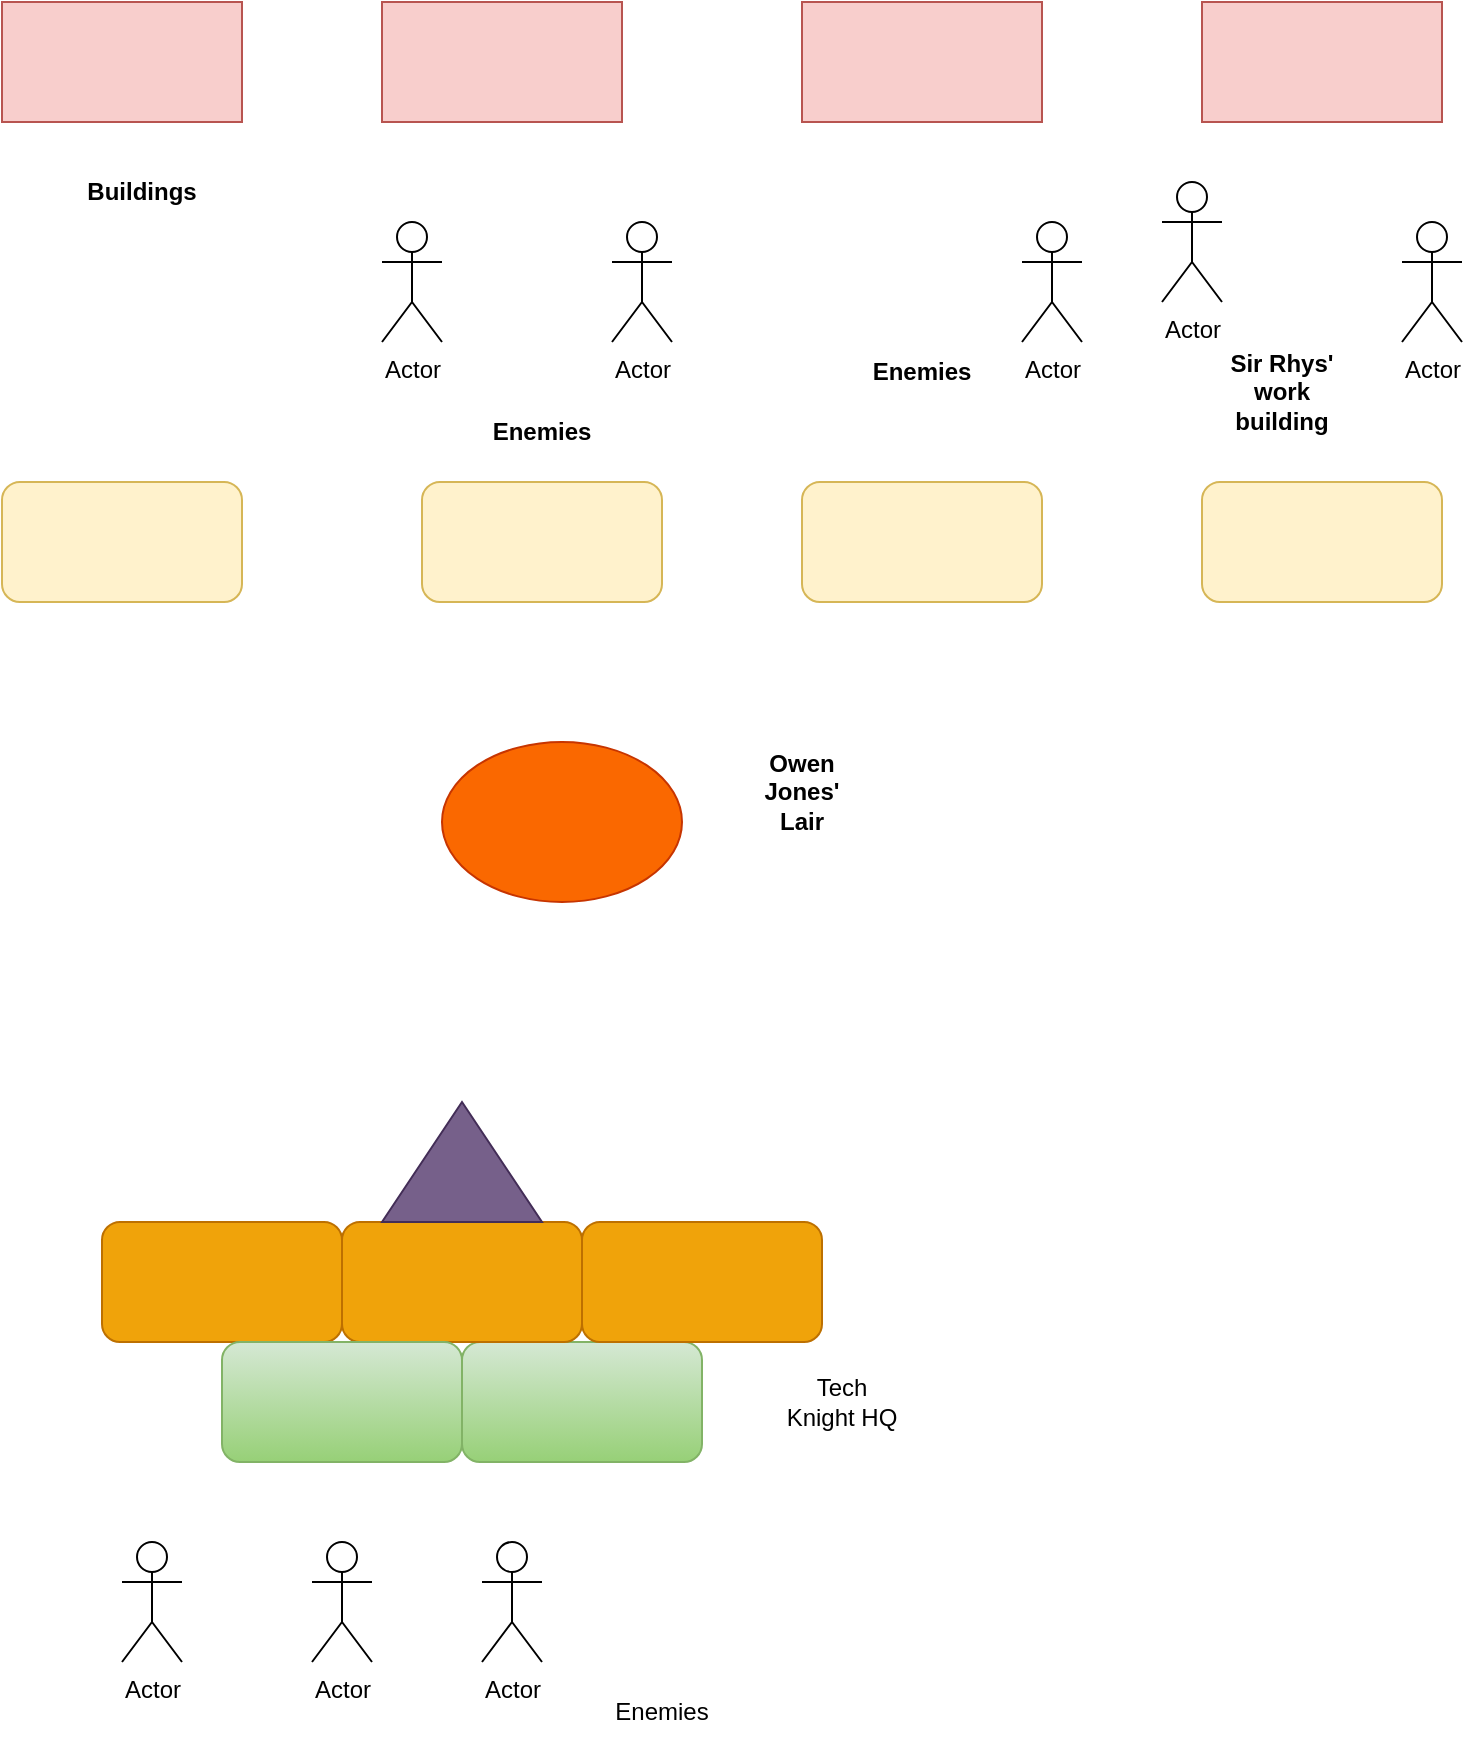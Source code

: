 <mxfile version="22.1.7" type="device">
  <diagram name="Page-1" id="Z2sajF2uh_801y2SiuPf">
    <mxGraphModel dx="1050" dy="557" grid="1" gridSize="10" guides="1" tooltips="1" connect="1" arrows="1" fold="1" page="1" pageScale="1" pageWidth="850" pageHeight="1100" math="0" shadow="0">
      <root>
        <mxCell id="0" />
        <mxCell id="1" parent="0" />
        <mxCell id="Wi_Pu7H_IG8qOWSYTrbf-1" value="" style="rounded=0;whiteSpace=wrap;html=1;fillColor=#f8cecc;strokeColor=#b85450;" parent="1" vertex="1">
          <mxGeometry x="690" y="230" width="120" height="60" as="geometry" />
        </mxCell>
        <mxCell id="Wi_Pu7H_IG8qOWSYTrbf-2" value="" style="rounded=0;whiteSpace=wrap;html=1;fillColor=#f8cecc;strokeColor=#b85450;" parent="1" vertex="1">
          <mxGeometry x="490" y="230" width="120" height="60" as="geometry" />
        </mxCell>
        <mxCell id="Wi_Pu7H_IG8qOWSYTrbf-3" value="" style="rounded=0;whiteSpace=wrap;html=1;fillColor=#f8cecc;strokeColor=#b85450;" parent="1" vertex="1">
          <mxGeometry x="280" y="230" width="120" height="60" as="geometry" />
        </mxCell>
        <mxCell id="Wi_Pu7H_IG8qOWSYTrbf-4" value="" style="rounded=0;whiteSpace=wrap;html=1;fillColor=#f8cecc;strokeColor=#b85450;" parent="1" vertex="1">
          <mxGeometry x="90" y="230" width="120" height="60" as="geometry" />
        </mxCell>
        <mxCell id="Wi_Pu7H_IG8qOWSYTrbf-5" value="" style="rounded=1;whiteSpace=wrap;html=1;fillColor=#fff2cc;strokeColor=#d6b656;" parent="1" vertex="1">
          <mxGeometry x="300" y="470" width="120" height="60" as="geometry" />
        </mxCell>
        <mxCell id="Wi_Pu7H_IG8qOWSYTrbf-6" value="" style="rounded=1;whiteSpace=wrap;html=1;fillColor=#fff2cc;strokeColor=#d6b656;" parent="1" vertex="1">
          <mxGeometry x="90" y="470" width="120" height="60" as="geometry" />
        </mxCell>
        <mxCell id="Wi_Pu7H_IG8qOWSYTrbf-7" value="" style="rounded=1;whiteSpace=wrap;html=1;fillColor=#fff2cc;strokeColor=#d6b656;" parent="1" vertex="1">
          <mxGeometry x="490" y="470" width="120" height="60" as="geometry" />
        </mxCell>
        <mxCell id="Wi_Pu7H_IG8qOWSYTrbf-8" value="" style="rounded=1;whiteSpace=wrap;html=1;fillColor=#fff2cc;strokeColor=#d6b656;" parent="1" vertex="1">
          <mxGeometry x="690" y="470" width="120" height="60" as="geometry" />
        </mxCell>
        <mxCell id="Wi_Pu7H_IG8qOWSYTrbf-10" value="&lt;b&gt;Buildings&lt;/b&gt;" style="text;html=1;strokeColor=none;fillColor=none;align=center;verticalAlign=middle;whiteSpace=wrap;rounded=0;" parent="1" vertex="1">
          <mxGeometry x="130" y="310" width="60" height="30" as="geometry" />
        </mxCell>
        <mxCell id="Wi_Pu7H_IG8qOWSYTrbf-11" value="" style="ellipse;whiteSpace=wrap;html=1;fillColor=#fa6800;fontColor=#000000;strokeColor=#C73500;" parent="1" vertex="1">
          <mxGeometry x="310" y="600" width="120" height="80" as="geometry" />
        </mxCell>
        <mxCell id="Wi_Pu7H_IG8qOWSYTrbf-12" value="&lt;b&gt;Owen Jones&#39; Lair&lt;/b&gt;" style="text;html=1;strokeColor=none;fillColor=none;align=center;verticalAlign=middle;whiteSpace=wrap;rounded=0;" parent="1" vertex="1">
          <mxGeometry x="460" y="610" width="60" height="30" as="geometry" />
        </mxCell>
        <mxCell id="Wi_Pu7H_IG8qOWSYTrbf-13" value="Actor" style="shape=umlActor;verticalLabelPosition=bottom;verticalAlign=top;html=1;outlineConnect=0;" parent="1" vertex="1">
          <mxGeometry x="670" y="320" width="30" height="60" as="geometry" />
        </mxCell>
        <mxCell id="Wi_Pu7H_IG8qOWSYTrbf-14" value="Actor" style="shape=umlActor;verticalLabelPosition=bottom;verticalAlign=top;html=1;outlineConnect=0;" parent="1" vertex="1">
          <mxGeometry x="600" y="340" width="30" height="60" as="geometry" />
        </mxCell>
        <mxCell id="Wi_Pu7H_IG8qOWSYTrbf-15" value="Actor" style="shape=umlActor;verticalLabelPosition=bottom;verticalAlign=top;html=1;outlineConnect=0;" parent="1" vertex="1">
          <mxGeometry x="790" y="340" width="30" height="60" as="geometry" />
        </mxCell>
        <mxCell id="Wi_Pu7H_IG8qOWSYTrbf-16" value="Actor" style="shape=umlActor;verticalLabelPosition=bottom;verticalAlign=top;html=1;outlineConnect=0;" parent="1" vertex="1">
          <mxGeometry x="395" y="340" width="30" height="60" as="geometry" />
        </mxCell>
        <mxCell id="Wi_Pu7H_IG8qOWSYTrbf-17" value="Actor" style="shape=umlActor;verticalLabelPosition=bottom;verticalAlign=top;html=1;outlineConnect=0;" parent="1" vertex="1">
          <mxGeometry x="280" y="340" width="30" height="60" as="geometry" />
        </mxCell>
        <mxCell id="Wi_Pu7H_IG8qOWSYTrbf-18" value="&lt;b&gt;Enemies&lt;/b&gt;" style="text;html=1;strokeColor=none;fillColor=none;align=center;verticalAlign=middle;whiteSpace=wrap;rounded=0;" parent="1" vertex="1">
          <mxGeometry x="330" y="430" width="60" height="30" as="geometry" />
        </mxCell>
        <mxCell id="Wi_Pu7H_IG8qOWSYTrbf-19" value="&lt;b&gt;Enemies&lt;/b&gt;" style="text;html=1;strokeColor=none;fillColor=none;align=center;verticalAlign=middle;whiteSpace=wrap;rounded=0;" parent="1" vertex="1">
          <mxGeometry x="520" y="400" width="60" height="30" as="geometry" />
        </mxCell>
        <mxCell id="Wi_Pu7H_IG8qOWSYTrbf-22" value="&lt;b&gt;Sir Rhys&#39; work building&lt;/b&gt;" style="text;html=1;strokeColor=none;fillColor=none;align=center;verticalAlign=middle;whiteSpace=wrap;rounded=0;" parent="1" vertex="1">
          <mxGeometry x="700" y="410" width="60" height="30" as="geometry" />
        </mxCell>
        <mxCell id="Wi_Pu7H_IG8qOWSYTrbf-23" style="edgeStyle=orthogonalEdgeStyle;rounded=0;orthogonalLoop=1;jettySize=auto;html=1;exitX=0.5;exitY=1;exitDx=0;exitDy=0;" parent="1" source="Wi_Pu7H_IG8qOWSYTrbf-19" target="Wi_Pu7H_IG8qOWSYTrbf-19" edge="1">
          <mxGeometry relative="1" as="geometry" />
        </mxCell>
        <mxCell id="Wi_Pu7H_IG8qOWSYTrbf-24" value="" style="rounded=1;whiteSpace=wrap;html=1;fillColor=#d5e8d4;strokeColor=#82b366;gradientColor=#97d077;" parent="1" vertex="1">
          <mxGeometry x="320" y="900" width="120" height="60" as="geometry" />
        </mxCell>
        <mxCell id="Wi_Pu7H_IG8qOWSYTrbf-25" value="" style="rounded=1;whiteSpace=wrap;html=1;fillColor=#f0a30a;fontColor=#000000;strokeColor=#BD7000;" parent="1" vertex="1">
          <mxGeometry x="260" y="840" width="120" height="60" as="geometry" />
        </mxCell>
        <mxCell id="Wi_Pu7H_IG8qOWSYTrbf-26" value="" style="rounded=1;whiteSpace=wrap;html=1;fillColor=#f0a30a;fontColor=#000000;strokeColor=#BD7000;" parent="1" vertex="1">
          <mxGeometry x="140" y="840" width="120" height="60" as="geometry" />
        </mxCell>
        <mxCell id="Wi_Pu7H_IG8qOWSYTrbf-27" value="" style="rounded=1;whiteSpace=wrap;html=1;fillColor=#f0a30a;fontColor=#000000;strokeColor=#BD7000;" parent="1" vertex="1">
          <mxGeometry x="380" y="840" width="120" height="60" as="geometry" />
        </mxCell>
        <mxCell id="Wi_Pu7H_IG8qOWSYTrbf-28" value="" style="rounded=1;whiteSpace=wrap;html=1;fillColor=#d5e8d4;strokeColor=#82b366;gradientColor=#97d077;" parent="1" vertex="1">
          <mxGeometry x="200" y="900" width="120" height="60" as="geometry" />
        </mxCell>
        <mxCell id="Wi_Pu7H_IG8qOWSYTrbf-29" value="" style="triangle;whiteSpace=wrap;html=1;rotation=-90;fillColor=#76608a;strokeColor=#432D57;fontColor=#ffffff;" parent="1" vertex="1">
          <mxGeometry x="290" y="770" width="60" height="80" as="geometry" />
        </mxCell>
        <mxCell id="Wi_Pu7H_IG8qOWSYTrbf-30" value="Tech Knight HQ" style="text;html=1;strokeColor=none;fillColor=none;align=center;verticalAlign=middle;whiteSpace=wrap;rounded=0;" parent="1" vertex="1">
          <mxGeometry x="480" y="915" width="60" height="30" as="geometry" />
        </mxCell>
        <mxCell id="Wi_Pu7H_IG8qOWSYTrbf-32" value="Actor" style="shape=umlActor;verticalLabelPosition=bottom;verticalAlign=top;html=1;outlineConnect=0;" parent="1" vertex="1">
          <mxGeometry x="330" y="1000" width="30" height="60" as="geometry" />
        </mxCell>
        <mxCell id="Wi_Pu7H_IG8qOWSYTrbf-33" value="Actor" style="shape=umlActor;verticalLabelPosition=bottom;verticalAlign=top;html=1;outlineConnect=0;" parent="1" vertex="1">
          <mxGeometry x="245" y="1000" width="30" height="60" as="geometry" />
        </mxCell>
        <mxCell id="Wi_Pu7H_IG8qOWSYTrbf-34" value="Actor" style="shape=umlActor;verticalLabelPosition=bottom;verticalAlign=top;html=1;outlineConnect=0;" parent="1" vertex="1">
          <mxGeometry x="150" y="1000" width="30" height="60" as="geometry" />
        </mxCell>
        <mxCell id="Wi_Pu7H_IG8qOWSYTrbf-37" value="Enemies" style="text;html=1;strokeColor=none;fillColor=none;align=center;verticalAlign=middle;whiteSpace=wrap;rounded=0;" parent="1" vertex="1">
          <mxGeometry x="390" y="1070" width="60" height="30" as="geometry" />
        </mxCell>
      </root>
    </mxGraphModel>
  </diagram>
</mxfile>
